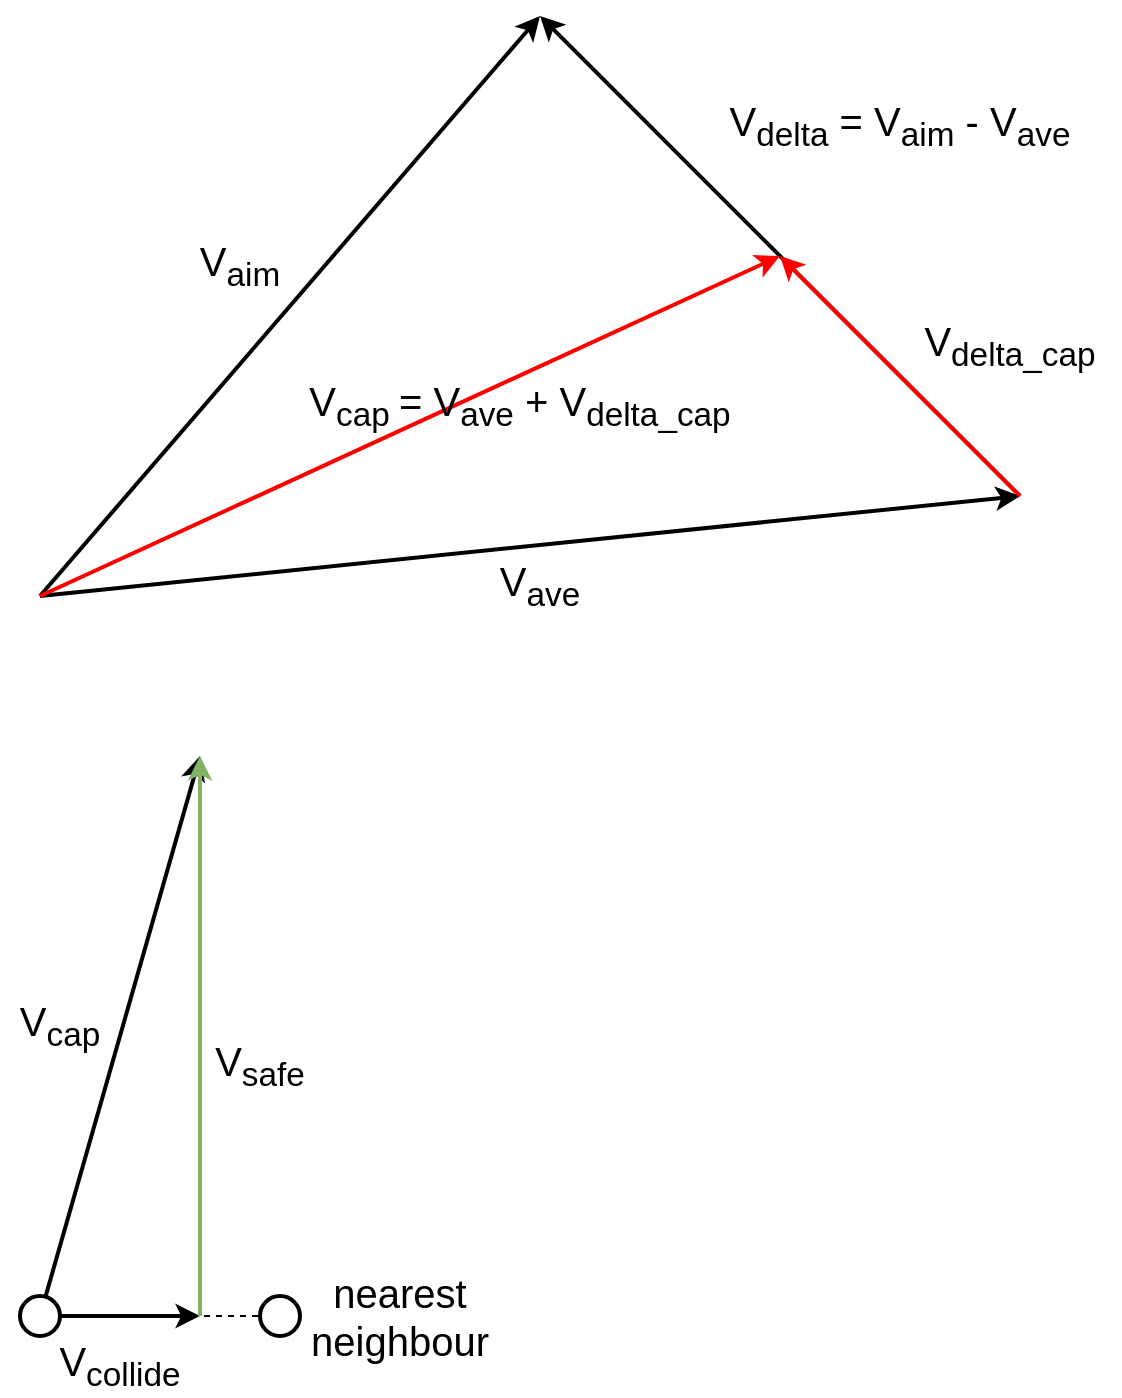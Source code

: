 <mxfile version="24.7.5">
  <diagram name="Page-1" id="IGosQ5RqGcAK8GuoSYO4">
    <mxGraphModel dx="1026" dy="659" grid="1" gridSize="10" guides="1" tooltips="1" connect="1" arrows="1" fold="1" page="1" pageScale="1" pageWidth="827" pageHeight="1169" math="0" shadow="0">
      <root>
        <mxCell id="0" />
        <mxCell id="1" parent="0" />
        <mxCell id="KNm8gftTp4J5_M6FvwnD-3" value="" style="endArrow=classic;html=1;rounded=0;fontSize=20;strokeWidth=2;" parent="1" edge="1">
          <mxGeometry width="50" height="50" relative="1" as="geometry">
            <mxPoint x="120" y="360" as="sourcePoint" />
            <mxPoint x="370" y="70" as="targetPoint" />
          </mxGeometry>
        </mxCell>
        <mxCell id="KNm8gftTp4J5_M6FvwnD-4" value="" style="endArrow=classic;html=1;rounded=0;fontSize=20;strokeWidth=2;" parent="1" edge="1">
          <mxGeometry width="50" height="50" relative="1" as="geometry">
            <mxPoint x="120" y="360" as="sourcePoint" />
            <mxPoint x="610" y="310" as="targetPoint" />
          </mxGeometry>
        </mxCell>
        <mxCell id="KNm8gftTp4J5_M6FvwnD-5" value="" style="endArrow=classic;html=1;rounded=0;fontSize=20;strokeWidth=2;" parent="1" edge="1">
          <mxGeometry width="50" height="50" relative="1" as="geometry">
            <mxPoint x="610" y="310" as="sourcePoint" />
            <mxPoint x="370" y="70" as="targetPoint" />
          </mxGeometry>
        </mxCell>
        <mxCell id="KNm8gftTp4J5_M6FvwnD-6" value="V&lt;sub&gt;aim&lt;/sub&gt;" style="text;html=1;align=center;verticalAlign=middle;whiteSpace=wrap;rounded=0;fontSize=20;strokeWidth=2;" parent="1" vertex="1">
          <mxGeometry x="190" y="180" width="60" height="30" as="geometry" />
        </mxCell>
        <mxCell id="KNm8gftTp4J5_M6FvwnD-7" value="V&lt;sub&gt;ave&lt;/sub&gt;" style="text;html=1;align=center;verticalAlign=middle;whiteSpace=wrap;rounded=0;fontSize=20;strokeWidth=2;" parent="1" vertex="1">
          <mxGeometry x="340" y="340" width="60" height="30" as="geometry" />
        </mxCell>
        <mxCell id="KNm8gftTp4J5_M6FvwnD-8" value="V&lt;sub&gt;delta&lt;/sub&gt; = V&lt;sub&gt;aim&lt;/sub&gt; - V&lt;sub&gt;ave&lt;/sub&gt;" style="text;html=1;align=center;verticalAlign=middle;whiteSpace=wrap;rounded=0;fontSize=20;strokeWidth=2;" parent="1" vertex="1">
          <mxGeometry x="440" y="110" width="220" height="30" as="geometry" />
        </mxCell>
        <mxCell id="KNm8gftTp4J5_M6FvwnD-11" value="" style="endArrow=classic;html=1;rounded=0;strokeColor=#FF0000;fontSize=20;strokeWidth=2;" parent="1" edge="1">
          <mxGeometry width="50" height="50" relative="1" as="geometry">
            <mxPoint x="610" y="310" as="sourcePoint" />
            <mxPoint x="490" y="190" as="targetPoint" />
          </mxGeometry>
        </mxCell>
        <mxCell id="KNm8gftTp4J5_M6FvwnD-12" value="" style="endArrow=classic;html=1;rounded=0;strokeColor=#FF0000;fontSize=20;strokeWidth=2;" parent="1" edge="1">
          <mxGeometry width="50" height="50" relative="1" as="geometry">
            <mxPoint x="120" y="360" as="sourcePoint" />
            <mxPoint x="490" y="190" as="targetPoint" />
          </mxGeometry>
        </mxCell>
        <mxCell id="KNm8gftTp4J5_M6FvwnD-13" value="V&lt;sub&gt;delta_cap&lt;/sub&gt;" style="text;html=1;align=center;verticalAlign=middle;whiteSpace=wrap;rounded=0;fontSize=20;strokeWidth=2;" parent="1" vertex="1">
          <mxGeometry x="550" y="220" width="110" height="30" as="geometry" />
        </mxCell>
        <mxCell id="KNm8gftTp4J5_M6FvwnD-14" value="V&lt;sub&gt;cap&amp;nbsp;&lt;/sub&gt;= V&lt;sub&gt;ave&lt;/sub&gt; + V&lt;sub&gt;delta_cap&lt;/sub&gt;" style="text;html=1;align=center;verticalAlign=middle;whiteSpace=wrap;rounded=0;fontSize=20;strokeWidth=2;" parent="1" vertex="1">
          <mxGeometry x="240" y="250" width="240" height="30" as="geometry" />
        </mxCell>
        <mxCell id="_1UJmbulo8a4qoNsaFo7-1" style="edgeStyle=orthogonalEdgeStyle;rounded=0;orthogonalLoop=1;jettySize=auto;html=1;exitX=1;exitY=0.5;exitDx=0;exitDy=0;endArrow=none;endFill=0;dashed=1;" edge="1" parent="1" source="KNm8gftTp4J5_M6FvwnD-15" target="KNm8gftTp4J5_M6FvwnD-16">
          <mxGeometry relative="1" as="geometry" />
        </mxCell>
        <mxCell id="KNm8gftTp4J5_M6FvwnD-15" value="" style="ellipse;whiteSpace=wrap;html=1;aspect=fixed;fontSize=20;strokeWidth=2;" parent="1" vertex="1">
          <mxGeometry x="110" y="710" width="20" height="20" as="geometry" />
        </mxCell>
        <mxCell id="KNm8gftTp4J5_M6FvwnD-16" value="" style="ellipse;whiteSpace=wrap;html=1;aspect=fixed;fontSize=20;strokeWidth=2;" parent="1" vertex="1">
          <mxGeometry x="230" y="710" width="20" height="20" as="geometry" />
        </mxCell>
        <mxCell id="KNm8gftTp4J5_M6FvwnD-17" value="" style="endArrow=classic;html=1;rounded=0;fontSize=20;strokeWidth=2;" parent="1" source="KNm8gftTp4J5_M6FvwnD-15" edge="1">
          <mxGeometry width="50" height="50" relative="1" as="geometry">
            <mxPoint x="340" y="590" as="sourcePoint" />
            <mxPoint x="200" y="440" as="targetPoint" />
          </mxGeometry>
        </mxCell>
        <mxCell id="KNm8gftTp4J5_M6FvwnD-18" value="" style="endArrow=classic;html=1;rounded=0;exitX=1;exitY=0.5;exitDx=0;exitDy=0;fontSize=20;strokeWidth=2;" parent="1" source="KNm8gftTp4J5_M6FvwnD-15" edge="1">
          <mxGeometry width="50" height="50" relative="1" as="geometry">
            <mxPoint x="340" y="590" as="sourcePoint" />
            <mxPoint x="200" y="720" as="targetPoint" />
          </mxGeometry>
        </mxCell>
        <mxCell id="KNm8gftTp4J5_M6FvwnD-19" value="" style="endArrow=classic;html=1;rounded=0;fontSize=20;strokeWidth=2;fillColor=#d5e8d4;strokeColor=#82b366;" parent="1" edge="1">
          <mxGeometry width="50" height="50" relative="1" as="geometry">
            <mxPoint x="200" y="720" as="sourcePoint" />
            <mxPoint x="200" y="440" as="targetPoint" />
          </mxGeometry>
        </mxCell>
        <mxCell id="KNm8gftTp4J5_M6FvwnD-20" value="V&lt;sub&gt;cap&lt;/sub&gt;" style="text;html=1;align=center;verticalAlign=middle;whiteSpace=wrap;rounded=0;fontSize=20;strokeWidth=2;" parent="1" vertex="1">
          <mxGeometry x="100" y="560" width="60" height="30" as="geometry" />
        </mxCell>
        <mxCell id="KNm8gftTp4J5_M6FvwnD-21" value="V&lt;sub&gt;collide&lt;/sub&gt;" style="text;html=1;align=center;verticalAlign=middle;whiteSpace=wrap;rounded=0;fontSize=20;strokeWidth=2;" parent="1" vertex="1">
          <mxGeometry x="120" y="730" width="80" height="30" as="geometry" />
        </mxCell>
        <mxCell id="KNm8gftTp4J5_M6FvwnD-22" value="V&lt;sub&gt;safe&lt;/sub&gt;" style="text;html=1;align=center;verticalAlign=middle;whiteSpace=wrap;rounded=0;fontSize=20;strokeWidth=2;" parent="1" vertex="1">
          <mxGeometry x="200" y="580" width="60" height="30" as="geometry" />
        </mxCell>
        <mxCell id="KNm8gftTp4J5_M6FvwnD-23" value="nearest neighbour" style="text;html=1;align=center;verticalAlign=middle;whiteSpace=wrap;rounded=0;fontSize=20;strokeWidth=2;" parent="1" vertex="1">
          <mxGeometry x="250" y="692.5" width="100" height="55" as="geometry" />
        </mxCell>
      </root>
    </mxGraphModel>
  </diagram>
</mxfile>
